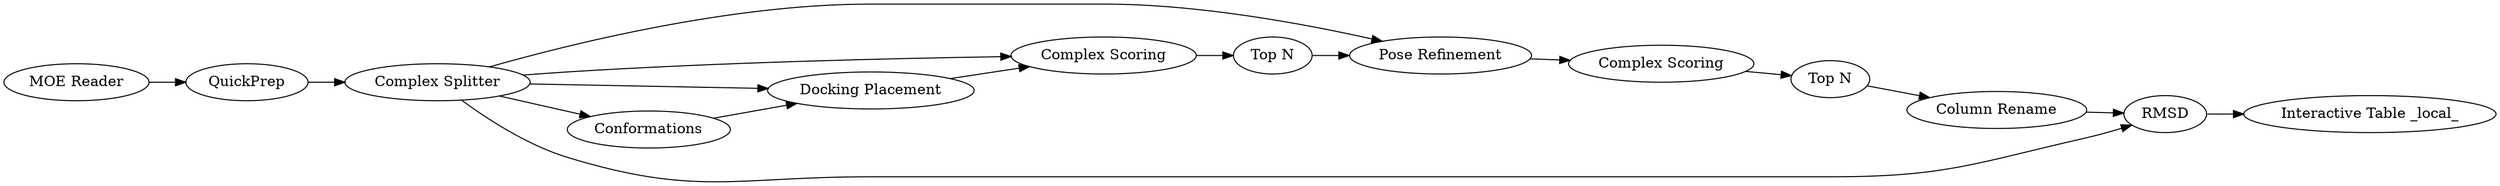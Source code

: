 digraph {
	"4968891916013647245_7" [label="Top N"]
	"4968891916013647245_11" [label="Column Rename"]
	"4968891916013647245_4" [label=Conformations]
	"4968891916013647245_10" [label="Top N"]
	"4968891916013647245_5" [label="Docking Placement"]
	"4968891916013647245_6" [label="Complex Scoring"]
	"4968891916013647245_9" [label="Complex Scoring"]
	"4968891916013647245_3" [label="Complex Splitter"]
	"4968891916013647245_14" [label="MOE Reader"]
	"4968891916013647245_2" [label=QuickPrep]
	"4968891916013647245_12" [label=RMSD]
	"4968891916013647245_13" [label="Interactive Table _local_"]
	"4968891916013647245_8" [label="Pose Refinement"]
	"4968891916013647245_7" -> "4968891916013647245_8"
	"4968891916013647245_11" -> "4968891916013647245_12"
	"4968891916013647245_4" -> "4968891916013647245_5"
	"4968891916013647245_5" -> "4968891916013647245_6"
	"4968891916013647245_3" -> "4968891916013647245_5"
	"4968891916013647245_3" -> "4968891916013647245_12"
	"4968891916013647245_6" -> "4968891916013647245_7"
	"4968891916013647245_10" -> "4968891916013647245_11"
	"4968891916013647245_3" -> "4968891916013647245_4"
	"4968891916013647245_12" -> "4968891916013647245_13"
	"4968891916013647245_8" -> "4968891916013647245_9"
	"4968891916013647245_14" -> "4968891916013647245_2"
	"4968891916013647245_3" -> "4968891916013647245_8"
	"4968891916013647245_2" -> "4968891916013647245_3"
	"4968891916013647245_3" -> "4968891916013647245_6"
	"4968891916013647245_9" -> "4968891916013647245_10"
	rankdir=LR
}
